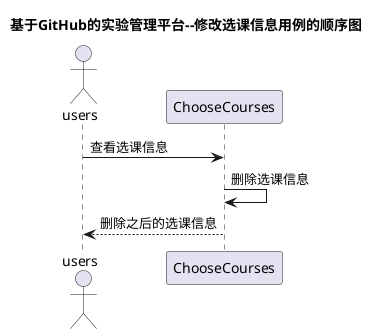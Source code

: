 @startuml
title 基于GitHub的实验管理平台--修改选课信息用例的顺序图
actor users
users -> ChooseCourses: 查看选课信息
ChooseCourses -> ChooseCourses:删除选课信息
ChooseCourses --> users:删除之后的选课信息
@enduml